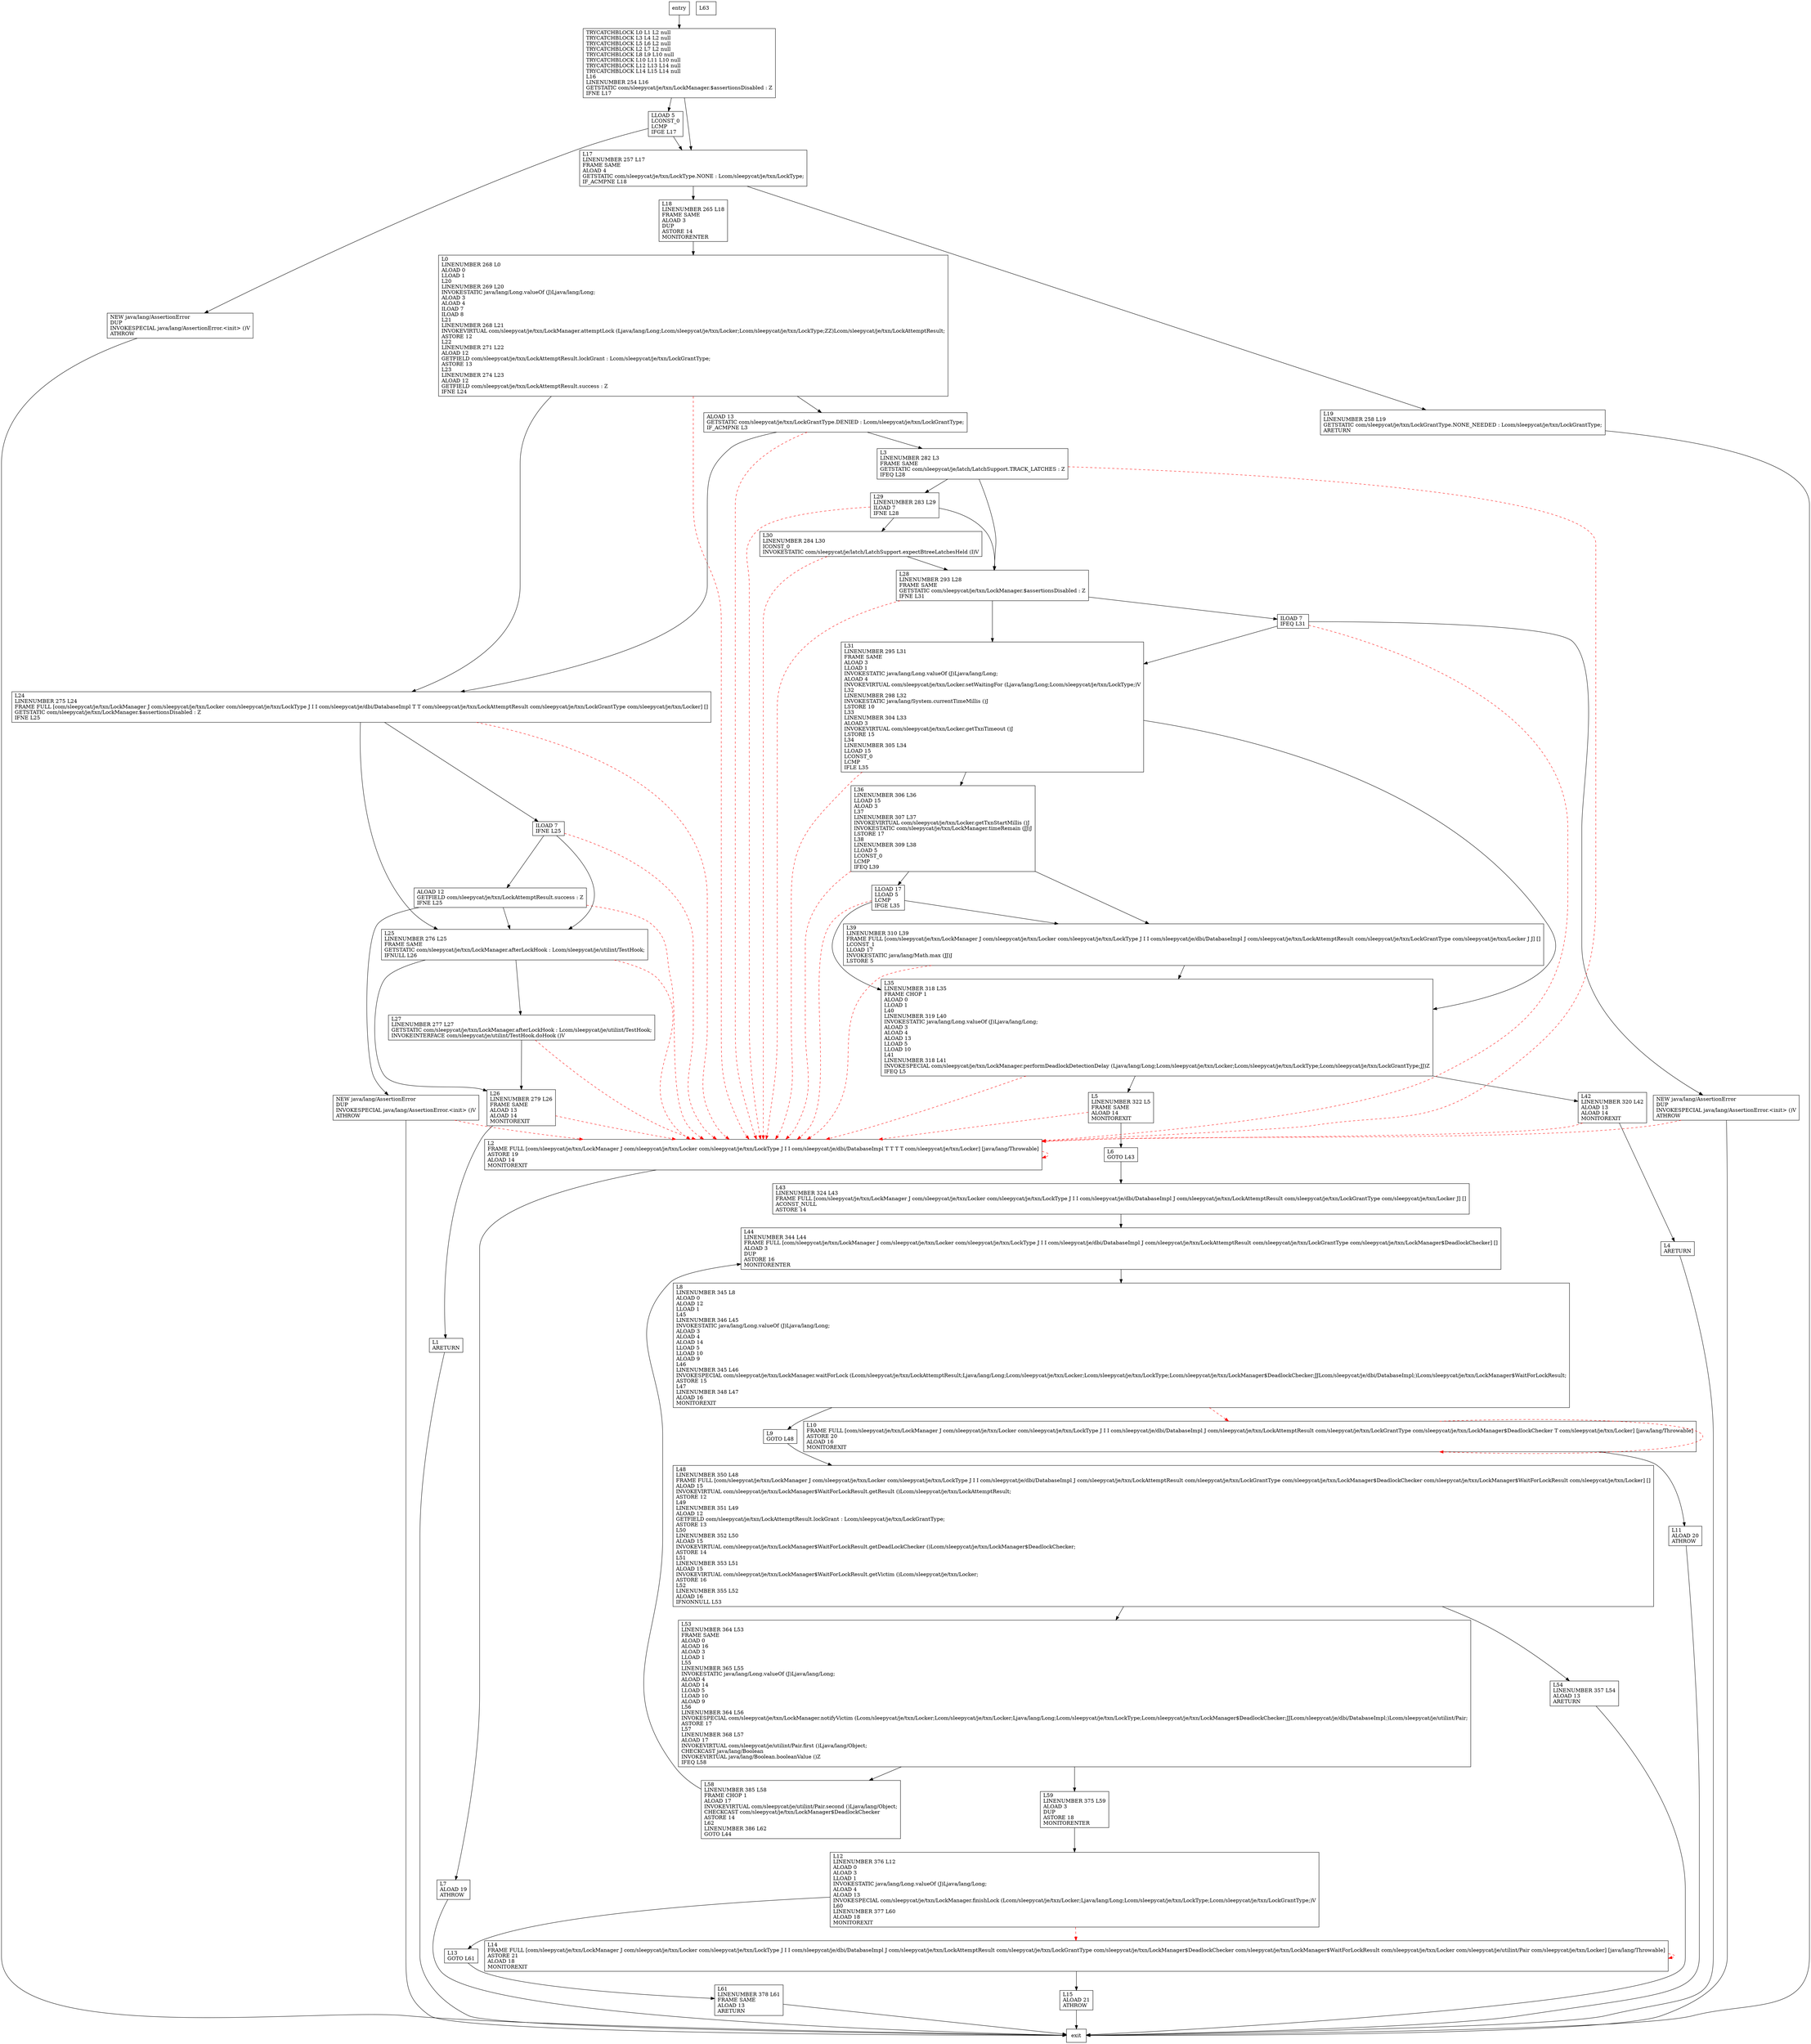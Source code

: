 digraph lock {
node [shape=record];
117613718 [label="L42\lLINENUMBER 320 L42\lALOAD 13\lALOAD 14\lMONITOREXIT\l"];
87644195 [label="L44\lLINENUMBER 344 L44\lFRAME FULL [com/sleepycat/je/txn/LockManager J com/sleepycat/je/txn/Locker com/sleepycat/je/txn/LockType J I I com/sleepycat/je/dbi/DatabaseImpl J com/sleepycat/je/txn/LockAttemptResult com/sleepycat/je/txn/LockGrantType com/sleepycat/je/txn/LockManager$DeadlockChecker] []\lALOAD 3\lDUP\lASTORE 16\lMONITORENTER\l"];
1928389899 [label="L14\lFRAME FULL [com/sleepycat/je/txn/LockManager J com/sleepycat/je/txn/Locker com/sleepycat/je/txn/LockType J I I com/sleepycat/je/dbi/DatabaseImpl J com/sleepycat/je/txn/LockAttemptResult com/sleepycat/je/txn/LockGrantType com/sleepycat/je/txn/LockManager$DeadlockChecker com/sleepycat/je/txn/LockManager$WaitForLockResult com/sleepycat/je/txn/Locker com/sleepycat/je/utilint/Pair com/sleepycat/je/txn/Locker] [java/lang/Throwable]\lASTORE 21\lALOAD 18\lMONITOREXIT\l"];
937242980 [label="LLOAD 5\lLCONST_0\lLCMP\lIFGE L17\l"];
981723353 [label="L13\lGOTO L61\l"];
99435134 [label="L39\lLINENUMBER 310 L39\lFRAME FULL [com/sleepycat/je/txn/LockManager J com/sleepycat/je/txn/Locker com/sleepycat/je/txn/LockType J I I com/sleepycat/je/dbi/DatabaseImpl J com/sleepycat/je/txn/LockAttemptResult com/sleepycat/je/txn/LockGrantType com/sleepycat/je/txn/Locker J J] []\lLCONST_1\lLLOAD 17\lINVOKESTATIC java/lang/Math.max (JJ)J\lLSTORE 5\l"];
1122511359 [label="L19\lLINENUMBER 258 L19\lGETSTATIC com/sleepycat/je/txn/LockGrantType.NONE_NEEDED : Lcom/sleepycat/je/txn/LockGrantType;\lARETURN\l"];
1832025037 [label="L0\lLINENUMBER 268 L0\lALOAD 0\lLLOAD 1\lL20\lLINENUMBER 269 L20\lINVOKESTATIC java/lang/Long.valueOf (J)Ljava/lang/Long;\lALOAD 3\lALOAD 4\lILOAD 7\lILOAD 8\lL21\lLINENUMBER 268 L21\lINVOKEVIRTUAL com/sleepycat/je/txn/LockManager.attemptLock (Ljava/lang/Long;Lcom/sleepycat/je/txn/Locker;Lcom/sleepycat/je/txn/LockType;ZZ)Lcom/sleepycat/je/txn/LockAttemptResult;\lASTORE 12\lL22\lLINENUMBER 271 L22\lALOAD 12\lGETFIELD com/sleepycat/je/txn/LockAttemptResult.lockGrant : Lcom/sleepycat/je/txn/LockGrantType;\lASTORE 13\lL23\lLINENUMBER 274 L23\lALOAD 12\lGETFIELD com/sleepycat/je/txn/LockAttemptResult.success : Z\lIFNE L24\l"];
1871500494 [label="ALOAD 12\lGETFIELD com/sleepycat/je/txn/LockAttemptResult.success : Z\lIFNE L25\l"];
878394374 [label="L48\lLINENUMBER 350 L48\lFRAME FULL [com/sleepycat/je/txn/LockManager J com/sleepycat/je/txn/Locker com/sleepycat/je/txn/LockType J I I com/sleepycat/je/dbi/DatabaseImpl J com/sleepycat/je/txn/LockAttemptResult com/sleepycat/je/txn/LockGrantType com/sleepycat/je/txn/LockManager$DeadlockChecker com/sleepycat/je/txn/LockManager$WaitForLockResult com/sleepycat/je/txn/Locker] []\lALOAD 15\lINVOKEVIRTUAL com/sleepycat/je/txn/LockManager$WaitForLockResult.getResult ()Lcom/sleepycat/je/txn/LockAttemptResult;\lASTORE 12\lL49\lLINENUMBER 351 L49\lALOAD 12\lGETFIELD com/sleepycat/je/txn/LockAttemptResult.lockGrant : Lcom/sleepycat/je/txn/LockGrantType;\lASTORE 13\lL50\lLINENUMBER 352 L50\lALOAD 15\lINVOKEVIRTUAL com/sleepycat/je/txn/LockManager$WaitForLockResult.getDeadLockChecker ()Lcom/sleepycat/je/txn/LockManager$DeadlockChecker;\lASTORE 14\lL51\lLINENUMBER 353 L51\lALOAD 15\lINVOKEVIRTUAL com/sleepycat/je/txn/LockManager$WaitForLockResult.getVictim ()Lcom/sleepycat/je/txn/Locker;\lASTORE 16\lL52\lLINENUMBER 355 L52\lALOAD 16\lIFNONNULL L53\l"];
1329275286 [label="L26\lLINENUMBER 279 L26\lFRAME SAME\lALOAD 13\lALOAD 14\lMONITOREXIT\l"];
49058883 [label="ALOAD 13\lGETSTATIC com/sleepycat/je/txn/LockGrantType.DENIED : Lcom/sleepycat/je/txn/LockGrantType;\lIF_ACMPNE L3\l"];
1724155211 [label="L35\lLINENUMBER 318 L35\lFRAME CHOP 1\lALOAD 0\lLLOAD 1\lL40\lLINENUMBER 319 L40\lINVOKESTATIC java/lang/Long.valueOf (J)Ljava/lang/Long;\lALOAD 3\lALOAD 4\lALOAD 13\lLLOAD 5\lLLOAD 10\lL41\lLINENUMBER 318 L41\lINVOKESPECIAL com/sleepycat/je/txn/LockManager.performDeadlockDetectionDelay (Ljava/lang/Long;Lcom/sleepycat/je/txn/Locker;Lcom/sleepycat/je/txn/LockType;Lcom/sleepycat/je/txn/LockGrantType;JJ)Z\lIFEQ L5\l"];
1281279612 [label="L7\lALOAD 19\lATHROW\l"];
1425182264 [label="NEW java/lang/AssertionError\lDUP\lINVOKESPECIAL java/lang/AssertionError.\<init\> ()V\lATHROW\l"];
1134008774 [label="L59\lLINENUMBER 375 L59\lALOAD 3\lDUP\lASTORE 18\lMONITORENTER\l"];
2099047302 [label="L63\l"];
1585120011 [label="L27\lLINENUMBER 277 L27\lGETSTATIC com/sleepycat/je/txn/LockManager.afterLockHook : Lcom/sleepycat/je/utilint/TestHook;\lINVOKEINTERFACE com/sleepycat/je/utilint/TestHook.doHook ()V\l"];
672266668 [label="L5\lLINENUMBER 322 L5\lFRAME SAME\lALOAD 14\lMONITOREXIT\l"];
211824689 [label="L53\lLINENUMBER 364 L53\lFRAME SAME\lALOAD 0\lALOAD 16\lALOAD 3\lLLOAD 1\lL55\lLINENUMBER 365 L55\lINVOKESTATIC java/lang/Long.valueOf (J)Ljava/lang/Long;\lALOAD 4\lALOAD 14\lLLOAD 5\lLLOAD 10\lALOAD 9\lL56\lLINENUMBER 364 L56\lINVOKESPECIAL com/sleepycat/je/txn/LockManager.notifyVictim (Lcom/sleepycat/je/txn/Locker;Lcom/sleepycat/je/txn/Locker;Ljava/lang/Long;Lcom/sleepycat/je/txn/LockType;Lcom/sleepycat/je/txn/LockManager$DeadlockChecker;JJLcom/sleepycat/je/dbi/DatabaseImpl;)Lcom/sleepycat/je/utilint/Pair;\lASTORE 17\lL57\lLINENUMBER 368 L57\lALOAD 17\lINVOKEVIRTUAL com/sleepycat/je/utilint/Pair.first ()Ljava/lang/Object;\lCHECKCAST java/lang/Boolean\lINVOKEVIRTUAL java/lang/Boolean.booleanValue ()Z\lIFEQ L58\l"];
1986212278 [label="TRYCATCHBLOCK L0 L1 L2 null\lTRYCATCHBLOCK L3 L4 L2 null\lTRYCATCHBLOCK L5 L6 L2 null\lTRYCATCHBLOCK L2 L7 L2 null\lTRYCATCHBLOCK L8 L9 L10 null\lTRYCATCHBLOCK L10 L11 L10 null\lTRYCATCHBLOCK L12 L13 L14 null\lTRYCATCHBLOCK L14 L15 L14 null\lL16\lLINENUMBER 254 L16\lGETSTATIC com/sleepycat/je/txn/LockManager.$assertionsDisabled : Z\lIFNE L17\l"];
1729148311 [label="NEW java/lang/AssertionError\lDUP\lINVOKESPECIAL java/lang/AssertionError.\<init\> ()V\lATHROW\l"];
153361392 [label="NEW java/lang/AssertionError\lDUP\lINVOKESPECIAL java/lang/AssertionError.\<init\> ()V\lATHROW\l"];
1747666408 [label="L30\lLINENUMBER 284 L30\lICONST_0\lINVOKESTATIC com/sleepycat/je/latch/LatchSupport.expectBtreeLatchesHeld (I)V\l"];
1781008810 [label="L43\lLINENUMBER 324 L43\lFRAME FULL [com/sleepycat/je/txn/LockManager J com/sleepycat/je/txn/Locker com/sleepycat/je/txn/LockType J I I com/sleepycat/je/dbi/DatabaseImpl J com/sleepycat/je/txn/LockAttemptResult com/sleepycat/je/txn/LockGrantType com/sleepycat/je/txn/Locker J] []\lACONST_NULL\lASTORE 14\l"];
2108716604 [label="ILOAD 7\lIFEQ L31\l"];
2114645038 [label="L28\lLINENUMBER 293 L28\lFRAME SAME\lGETSTATIC com/sleepycat/je/txn/LockManager.$assertionsDisabled : Z\lIFNE L31\l"];
784410302 [label="L58\lLINENUMBER 385 L58\lFRAME CHOP 1\lALOAD 17\lINVOKEVIRTUAL com/sleepycat/je/utilint/Pair.second ()Ljava/lang/Object;\lCHECKCAST com/sleepycat/je/txn/LockManager$DeadlockChecker\lASTORE 14\lL62\lLINENUMBER 386 L62\lGOTO L44\l"];
1613904351 [label="L24\lLINENUMBER 275 L24\lFRAME FULL [com/sleepycat/je/txn/LockManager J com/sleepycat/je/txn/Locker com/sleepycat/je/txn/LockType J I I com/sleepycat/je/dbi/DatabaseImpl T T com/sleepycat/je/txn/LockAttemptResult com/sleepycat/je/txn/LockGrantType com/sleepycat/je/txn/Locker] []\lGETSTATIC com/sleepycat/je/txn/LockManager.$assertionsDisabled : Z\lIFNE L25\l"];
1465423534 [label="L29\lLINENUMBER 283 L29\lILOAD 7\lIFNE L28\l"];
989062615 [label="L15\lALOAD 21\lATHROW\l"];
1850634429 [label="L31\lLINENUMBER 295 L31\lFRAME SAME\lALOAD 3\lLLOAD 1\lINVOKESTATIC java/lang/Long.valueOf (J)Ljava/lang/Long;\lALOAD 4\lINVOKEVIRTUAL com/sleepycat/je/txn/Locker.setWaitingFor (Ljava/lang/Long;Lcom/sleepycat/je/txn/LockType;)V\lL32\lLINENUMBER 298 L32\lINVOKESTATIC java/lang/System.currentTimeMillis ()J\lLSTORE 10\lL33\lLINENUMBER 304 L33\lALOAD 3\lINVOKEVIRTUAL com/sleepycat/je/txn/Locker.getTxnTimeout ()J\lLSTORE 15\lL34\lLINENUMBER 305 L34\lLLOAD 15\lLCONST_0\lLCMP\lIFLE L35\l"];
709146101 [label="L9\lGOTO L48\l"];
1010992712 [label="L3\lLINENUMBER 282 L3\lFRAME SAME\lGETSTATIC com/sleepycat/je/latch/LatchSupport.TRACK_LATCHES : Z\lIFEQ L28\l"];
306041446 [label="L17\lLINENUMBER 257 L17\lFRAME SAME\lALOAD 4\lGETSTATIC com/sleepycat/je/txn/LockType.NONE : Lcom/sleepycat/je/txn/LockType;\lIF_ACMPNE L18\l"];
1120955934 [label="L4\lARETURN\l"];
476083927 [label="L18\lLINENUMBER 265 L18\lFRAME SAME\lALOAD 3\lDUP\lASTORE 14\lMONITORENTER\l"];
1405350663 [label="L2\lFRAME FULL [com/sleepycat/je/txn/LockManager J com/sleepycat/je/txn/Locker com/sleepycat/je/txn/LockType J I I com/sleepycat/je/dbi/DatabaseImpl T T T T com/sleepycat/je/txn/Locker] [java/lang/Throwable]\lASTORE 19\lALOAD 14\lMONITOREXIT\l"];
9258188 [label="L1\lARETURN\l"];
1193409863 [label="L11\lALOAD 20\lATHROW\l"];
503441936 [label="ILOAD 7\lIFNE L25\l"];
1686535266 [label="L6\lGOTO L43\l"];
1169072053 [label="LLOAD 17\lLLOAD 5\lLCMP\lIFGE L35\l"];
904333453 [label="L12\lLINENUMBER 376 L12\lALOAD 0\lALOAD 3\lLLOAD 1\lINVOKESTATIC java/lang/Long.valueOf (J)Ljava/lang/Long;\lALOAD 4\lALOAD 13\lINVOKESPECIAL com/sleepycat/je/txn/LockManager.finishLock (Lcom/sleepycat/je/txn/Locker;Ljava/lang/Long;Lcom/sleepycat/je/txn/LockType;Lcom/sleepycat/je/txn/LockGrantType;)V\lL60\lLINENUMBER 377 L60\lALOAD 18\lMONITOREXIT\l"];
2064833206 [label="L36\lLINENUMBER 306 L36\lLLOAD 15\lALOAD 3\lL37\lLINENUMBER 307 L37\lINVOKEVIRTUAL com/sleepycat/je/txn/Locker.getTxnStartMillis ()J\lINVOKESTATIC com/sleepycat/je/txn/LockManager.timeRemain (JJ)J\lLSTORE 17\lL38\lLINENUMBER 309 L38\lLLOAD 5\lLCONST_0\lLCMP\lIFEQ L39\l"];
29946416 [label="L25\lLINENUMBER 276 L25\lFRAME SAME\lGETSTATIC com/sleepycat/je/txn/LockManager.afterLockHook : Lcom/sleepycat/je/utilint/TestHook;\lIFNULL L26\l"];
2104928691 [label="L10\lFRAME FULL [com/sleepycat/je/txn/LockManager J com/sleepycat/je/txn/Locker com/sleepycat/je/txn/LockType J I I com/sleepycat/je/dbi/DatabaseImpl J com/sleepycat/je/txn/LockAttemptResult com/sleepycat/je/txn/LockGrantType com/sleepycat/je/txn/LockManager$DeadlockChecker T com/sleepycat/je/txn/Locker] [java/lang/Throwable]\lASTORE 20\lALOAD 16\lMONITOREXIT\l"];
644810767 [label="L54\lLINENUMBER 357 L54\lALOAD 13\lARETURN\l"];
230678903 [label="L8\lLINENUMBER 345 L8\lALOAD 0\lALOAD 12\lLLOAD 1\lL45\lLINENUMBER 346 L45\lINVOKESTATIC java/lang/Long.valueOf (J)Ljava/lang/Long;\lALOAD 3\lALOAD 4\lALOAD 14\lLLOAD 5\lLLOAD 10\lALOAD 9\lL46\lLINENUMBER 345 L46\lINVOKESPECIAL com/sleepycat/je/txn/LockManager.waitForLock (Lcom/sleepycat/je/txn/LockAttemptResult;Ljava/lang/Long;Lcom/sleepycat/je/txn/Locker;Lcom/sleepycat/je/txn/LockType;Lcom/sleepycat/je/txn/LockManager$DeadlockChecker;JJLcom/sleepycat/je/dbi/DatabaseImpl;)Lcom/sleepycat/je/txn/LockManager$WaitForLockResult;\lASTORE 15\lL47\lLINENUMBER 348 L47\lALOAD 16\lMONITOREXIT\l"];
1890610201 [label="L61\lLINENUMBER 378 L61\lFRAME SAME\lALOAD 13\lARETURN\l"];
entry;
exit;
117613718 -> 1120955934
117613718 -> 1405350663 [style=dashed, color=red]
87644195 -> 230678903
1928389899 -> 989062615
1928389899 -> 1928389899 [style=dashed, color=red]
937242980 -> 306041446
937242980 -> 1729148311
981723353 -> 1890610201
99435134 -> 1724155211
99435134 -> 1405350663 [style=dashed, color=red]
1122511359 -> exit
1832025037 -> 49058883
1832025037 -> 1405350663 [style=dashed, color=red]
1832025037 -> 1613904351
1871500494 -> 153361392
1871500494 -> 29946416
1871500494 -> 1405350663 [style=dashed, color=red]
878394374 -> 644810767
878394374 -> 211824689
1329275286 -> 1405350663 [style=dashed, color=red]
1329275286 -> 9258188
49058883 -> 1010992712
49058883 -> 1405350663 [style=dashed, color=red]
49058883 -> 1613904351
1724155211 -> 117613718
1724155211 -> 672266668
1724155211 -> 1405350663 [style=dashed, color=red]
1281279612 -> exit
1425182264 -> exit
1425182264 -> 1405350663 [style=dashed, color=red]
entry -> 1986212278
1134008774 -> 904333453
1585120011 -> 1329275286
1585120011 -> 1405350663 [style=dashed, color=red]
672266668 -> 1686535266
672266668 -> 1405350663 [style=dashed, color=red]
211824689 -> 1134008774
211824689 -> 784410302
1986212278 -> 306041446
1986212278 -> 937242980
1729148311 -> exit
153361392 -> exit
153361392 -> 1405350663 [style=dashed, color=red]
1747666408 -> 2114645038
1747666408 -> 1405350663 [style=dashed, color=red]
1781008810 -> 87644195
2108716604 -> 1850634429
2108716604 -> 1405350663 [style=dashed, color=red]
2108716604 -> 1425182264
2114645038 -> 2108716604
2114645038 -> 1850634429
2114645038 -> 1405350663 [style=dashed, color=red]
784410302 -> 87644195
1613904351 -> 503441936
1613904351 -> 29946416
1613904351 -> 1405350663 [style=dashed, color=red]
1465423534 -> 1747666408
1465423534 -> 2114645038
1465423534 -> 1405350663 [style=dashed, color=red]
989062615 -> exit
1850634429 -> 2064833206
1850634429 -> 1724155211
1850634429 -> 1405350663 [style=dashed, color=red]
709146101 -> 878394374
1010992712 -> 1465423534
1010992712 -> 2114645038
1010992712 -> 1405350663 [style=dashed, color=red]
306041446 -> 1122511359
306041446 -> 476083927
1120955934 -> exit
476083927 -> 1832025037
1405350663 -> 1405350663 [style=dashed, color=red]
1405350663 -> 1281279612
9258188 -> exit
1193409863 -> exit
503441936 -> 29946416
503441936 -> 1405350663 [style=dashed, color=red]
503441936 -> 1871500494
1686535266 -> 1781008810
1169072053 -> 99435134
1169072053 -> 1724155211
1169072053 -> 1405350663 [style=dashed, color=red]
904333453 -> 1928389899 [style=dashed, color=red]
904333453 -> 981723353
2064833206 -> 99435134
2064833206 -> 1169072053
2064833206 -> 1405350663 [style=dashed, color=red]
29946416 -> 1585120011
29946416 -> 1329275286
29946416 -> 1405350663 [style=dashed, color=red]
2104928691 -> 1193409863
2104928691 -> 2104928691 [style=dashed, color=red]
644810767 -> exit
230678903 -> 709146101
230678903 -> 2104928691 [style=dashed, color=red]
1890610201 -> exit
}
